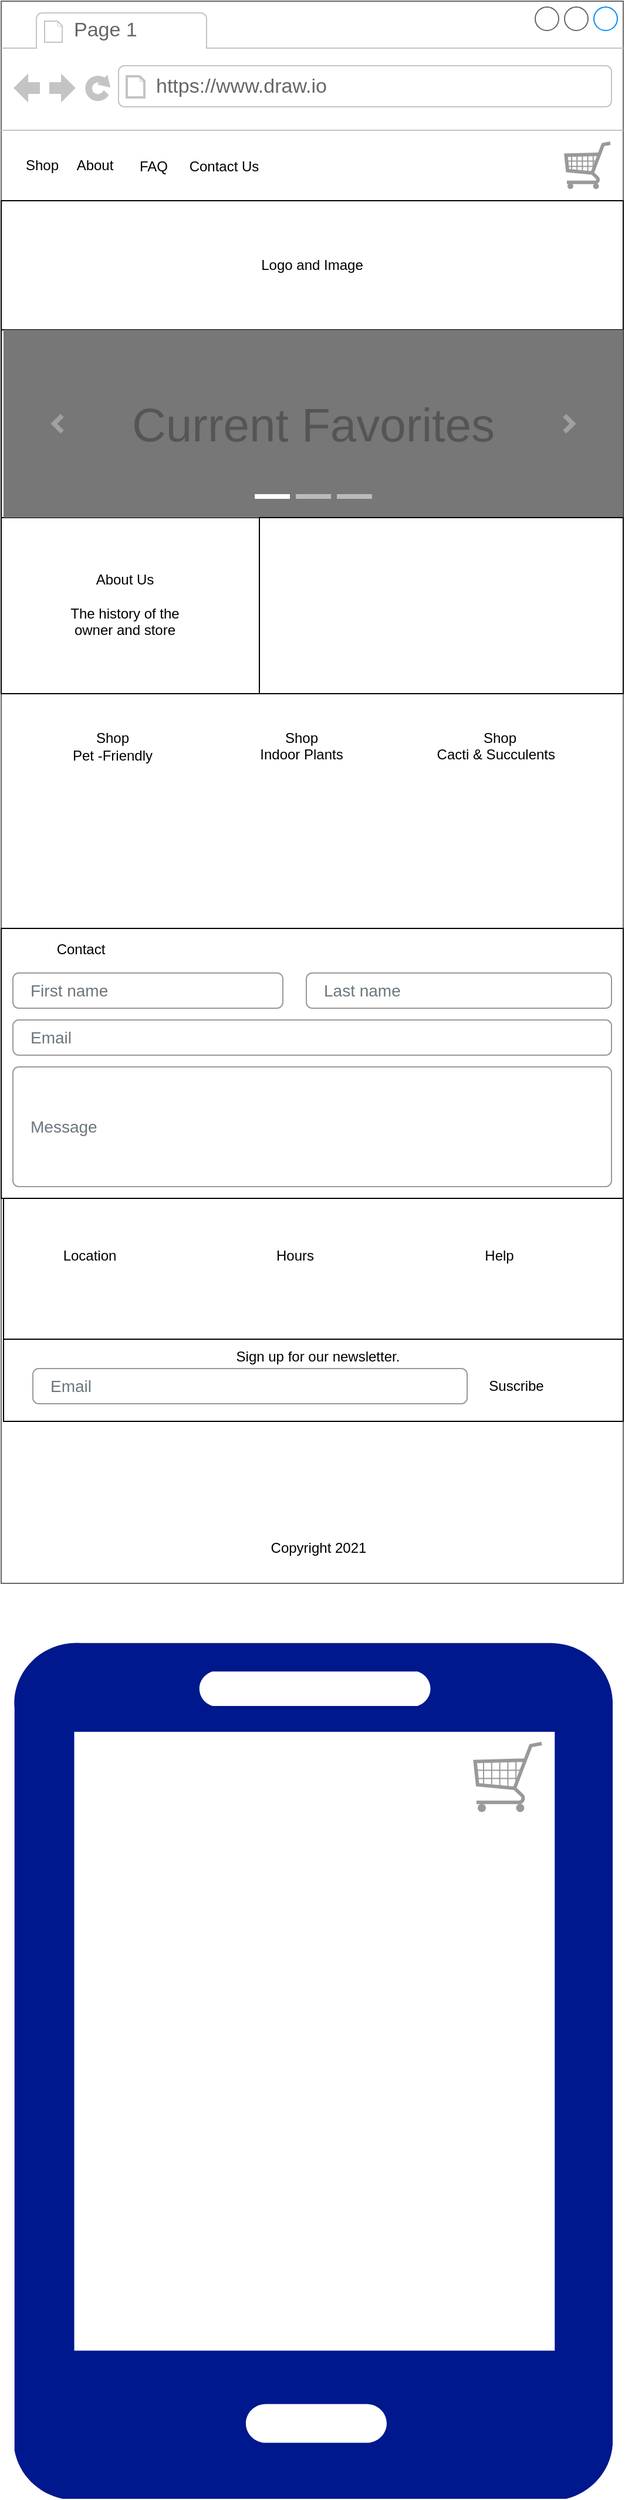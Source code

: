 <mxfile version="14.2.5" type="github">
  <diagram id="4ks3DGEPLyr1VdRXDdb_" name="Page-1">
    <mxGraphModel dx="1113" dy="658" grid="1" gridSize="10" guides="1" tooltips="1" connect="1" arrows="1" fold="1" page="1" pageScale="1" pageWidth="850" pageHeight="1100" math="0" shadow="0">
      <root>
        <mxCell id="0" />
        <mxCell id="1" parent="0" />
        <mxCell id="LTRvE4BRYarLr9ZSw9s9-1" value="" style="strokeWidth=1;shadow=0;dashed=0;align=center;html=1;shape=mxgraph.mockup.containers.browserWindow;rSize=0;strokeColor=#666666;strokeColor2=#008cff;strokeColor3=#c4c4c4;mainText=,;recursiveResize=0;" parent="1" vertex="1">
          <mxGeometry x="140" y="32" width="530" height="1348" as="geometry" />
        </mxCell>
        <mxCell id="LTRvE4BRYarLr9ZSw9s9-2" value="Page 1" style="strokeWidth=1;shadow=0;dashed=0;align=center;html=1;shape=mxgraph.mockup.containers.anchor;fontSize=17;fontColor=#666666;align=left;" parent="LTRvE4BRYarLr9ZSw9s9-1" vertex="1">
          <mxGeometry x="60" y="12" width="110" height="26" as="geometry" />
        </mxCell>
        <mxCell id="LTRvE4BRYarLr9ZSw9s9-3" value="https://www.draw.io" style="strokeWidth=1;shadow=0;dashed=0;align=center;html=1;shape=mxgraph.mockup.containers.anchor;rSize=0;fontSize=17;fontColor=#666666;align=left;" parent="LTRvE4BRYarLr9ZSw9s9-1" vertex="1">
          <mxGeometry x="130" y="60" width="250" height="26" as="geometry" />
        </mxCell>
        <mxCell id="LTRvE4BRYarLr9ZSw9s9-5" value="" style="verticalLabelPosition=bottom;shadow=0;dashed=0;align=center;html=1;verticalAlign=top;strokeWidth=1;shape=mxgraph.mockup.misc.shoppingCart;strokeColor=#999999;" parent="LTRvE4BRYarLr9ZSw9s9-1" vertex="1">
          <mxGeometry x="480" y="120" width="40" height="40" as="geometry" />
        </mxCell>
        <mxCell id="LTRvE4BRYarLr9ZSw9s9-6" value="" style="rounded=0;whiteSpace=wrap;html=1;" parent="LTRvE4BRYarLr9ZSw9s9-1" vertex="1">
          <mxGeometry y="170" width="530" height="110" as="geometry" />
        </mxCell>
        <mxCell id="LTRvE4BRYarLr9ZSw9s9-7" value="Logo and Image" style="text;html=1;strokeColor=none;fillColor=none;align=center;verticalAlign=middle;whiteSpace=wrap;rounded=0;" parent="LTRvE4BRYarLr9ZSw9s9-1" vertex="1">
          <mxGeometry x="218" y="210" width="94" height="30" as="geometry" />
        </mxCell>
        <mxCell id="LTRvE4BRYarLr9ZSw9s9-35" value="" style="rounded=0;whiteSpace=wrap;html=1;" parent="LTRvE4BRYarLr9ZSw9s9-1" vertex="1">
          <mxGeometry y="440" width="530" height="150" as="geometry" />
        </mxCell>
        <mxCell id="KfPRQVcdiumOj6spdLpO-2" value="About Us&lt;br&gt;&lt;br&gt;The history of the owner and store" style="text;html=1;strokeColor=none;fillColor=none;align=center;verticalAlign=middle;whiteSpace=wrap;rounded=0;" vertex="1" parent="LTRvE4BRYarLr9ZSw9s9-1">
          <mxGeometry x="41" y="468" width="129" height="92" as="geometry" />
        </mxCell>
        <mxCell id="KfPRQVcdiumOj6spdLpO-11" value="" style="rounded=0;whiteSpace=wrap;html=1;" vertex="1" parent="LTRvE4BRYarLr9ZSw9s9-1">
          <mxGeometry y="280" width="530" height="160" as="geometry" />
        </mxCell>
        <mxCell id="KfPRQVcdiumOj6spdLpO-24" value="Current Favorites" style="html=1;shadow=0;dashed=0;strokeColor=none;strokeWidth=1;fillColor=#777777;fontColor=#555555;whiteSpace=wrap;align=center;verticalAlign=middle;fontStyle=0;fontSize=40;" vertex="1" parent="LTRvE4BRYarLr9ZSw9s9-1">
          <mxGeometry x="2" y="280" width="528" height="160" as="geometry" />
        </mxCell>
        <mxCell id="KfPRQVcdiumOj6spdLpO-25" value="" style="html=1;verticalLabelPosition=bottom;labelBackgroundColor=#ffffff;verticalAlign=top;shadow=0;dashed=0;strokeWidth=4;shape=mxgraph.ios7.misc.more;strokeColor=#a0a0a0;" vertex="1" parent="KfPRQVcdiumOj6spdLpO-24">
          <mxGeometry x="1" y="0.5" width="7" height="14" relative="1" as="geometry">
            <mxPoint x="-50" y="-7" as="offset" />
          </mxGeometry>
        </mxCell>
        <mxCell id="KfPRQVcdiumOj6spdLpO-26" value="" style="flipH=1;html=1;verticalLabelPosition=bottom;labelBackgroundColor=#ffffff;verticalAlign=top;shadow=0;dashed=0;strokeWidth=4;shape=mxgraph.ios7.misc.more;strokeColor=#a0a0a0;" vertex="1" parent="KfPRQVcdiumOj6spdLpO-24">
          <mxGeometry y="0.5" width="7" height="14" relative="1" as="geometry">
            <mxPoint x="43" y="-7" as="offset" />
          </mxGeometry>
        </mxCell>
        <mxCell id="KfPRQVcdiumOj6spdLpO-27" value="" style="html=1;shadow=0;strokeColor=none;fillColor=#ffffff;" vertex="1" parent="KfPRQVcdiumOj6spdLpO-24">
          <mxGeometry x="0.5" y="1" width="30" height="4" relative="1" as="geometry">
            <mxPoint x="-50" y="-20" as="offset" />
          </mxGeometry>
        </mxCell>
        <mxCell id="KfPRQVcdiumOj6spdLpO-28" value="" style="html=1;shadow=0;strokeColor=none;fillColor=#BBBBBB;" vertex="1" parent="KfPRQVcdiumOj6spdLpO-24">
          <mxGeometry x="0.5" y="1" width="30" height="4" relative="1" as="geometry">
            <mxPoint x="-15" y="-20" as="offset" />
          </mxGeometry>
        </mxCell>
        <mxCell id="KfPRQVcdiumOj6spdLpO-29" value="" style="html=1;shadow=0;strokeColor=none;fillColor=#BBBBBB;" vertex="1" parent="KfPRQVcdiumOj6spdLpO-24">
          <mxGeometry x="0.5" y="1" width="30" height="4" relative="1" as="geometry">
            <mxPoint x="20" y="-20" as="offset" />
          </mxGeometry>
        </mxCell>
        <mxCell id="KfPRQVcdiumOj6spdLpO-32" value="" style="rounded=0;whiteSpace=wrap;html=1;" vertex="1" parent="LTRvE4BRYarLr9ZSw9s9-1">
          <mxGeometry x="220" y="440" width="310" height="150" as="geometry" />
        </mxCell>
        <mxCell id="KfPRQVcdiumOj6spdLpO-33" value="" style="shape=image;html=1;verticalAlign=top;verticalLabelPosition=bottom;labelBackgroundColor=#ffffff;imageAspect=0;aspect=fixed;image=https://cdn0.iconfinder.com/data/icons/set-app-incredibles/24/Image-01-128.png" vertex="1" parent="LTRvE4BRYarLr9ZSw9s9-1">
          <mxGeometry x="312" y="450" width="128" height="128" as="geometry" />
        </mxCell>
        <mxCell id="KfPRQVcdiumOj6spdLpO-34" value="" style="shape=image;html=1;verticalAlign=top;verticalLabelPosition=bottom;labelBackgroundColor=#ffffff;imageAspect=0;aspect=fixed;image=https://cdn0.iconfinder.com/data/icons/set-app-incredibles/24/Image-01-128.png" vertex="1" parent="LTRvE4BRYarLr9ZSw9s9-1">
          <mxGeometry x="30.5" y="655.5" width="128" height="128" as="geometry" />
        </mxCell>
        <mxCell id="KfPRQVcdiumOj6spdLpO-36" value="" style="shape=image;html=1;verticalAlign=top;verticalLabelPosition=bottom;labelBackgroundColor=#ffffff;imageAspect=0;aspect=fixed;image=https://cdn0.iconfinder.com/data/icons/set-app-incredibles/24/Image-01-128.png" vertex="1" parent="LTRvE4BRYarLr9ZSw9s9-1">
          <mxGeometry x="360.5" y="655.5" width="128" height="128" as="geometry" />
        </mxCell>
        <mxCell id="KfPRQVcdiumOj6spdLpO-35" value="" style="shape=image;html=1;verticalAlign=top;verticalLabelPosition=bottom;labelBackgroundColor=#ffffff;imageAspect=0;aspect=fixed;image=https://cdn0.iconfinder.com/data/icons/set-app-incredibles/24/Image-01-128.png" vertex="1" parent="LTRvE4BRYarLr9ZSw9s9-1">
          <mxGeometry x="191.5" y="655.5" width="128" height="128" as="geometry" />
        </mxCell>
        <mxCell id="KfPRQVcdiumOj6spdLpO-37" value="Shop &lt;br&gt;&lt;span style=&quot;color: rgba(0 , 0 , 0 , 0) ; font-family: monospace ; font-size: 0px&quot;&gt;%3CmxGraphModel%3E%3Croot%3E%3CmxCell%20id%3D%220%22%2F%3E%3CmxCell%20id%3D%221%22%20parent%3D%220%22%2F%3E%3CmxCell%20id%3D%222%22%20value%3D%22%22%20style%3D%22shape%3Dimage%3Bhtml%3D1%3BverticalAlign%3Dtop%3BverticalLabelPosition%3Dbottom%3BlabelBackgroundColor%3D%23ffffff%3BimageAspect%3D0%3Baspect%3Dfixed%3Bimage%3Dhttps%3A%2F%2Fcdn0.iconfinder.com%2Fdata%2Ficons%2Fset-app-incredibles%2F24%2FImage-01-128.png%22%20vertex%3D%221%22%20parent%3D%221%22%3E%3CmxGeometry%20x%3D%22170%22%20y%3D%22700%22%20width%3D%22128%22%20height%3D%22128%22%20as%3D%22geometry%22%2F%3E%3C%2FmxCell%3E%3C%2Froot%3E%3C%2FmxGraphModel%3E&lt;/span&gt;Pet -Friendly" style="text;html=1;strokeColor=none;fillColor=none;align=center;verticalAlign=middle;whiteSpace=wrap;rounded=0;" vertex="1" parent="LTRvE4BRYarLr9ZSw9s9-1">
          <mxGeometry x="54.5" y="620.5" width="80" height="28" as="geometry" />
        </mxCell>
        <mxCell id="KfPRQVcdiumOj6spdLpO-38" value="Shop &lt;br&gt;Indoor Plants&lt;br&gt;&lt;span style=&quot;color: rgba(0 , 0 , 0 , 0) ; font-family: monospace ; font-size: 0px&quot;&gt;%3CmxGraphModel%3E%3Croot%3E%3CmxCell%20id%3D%220%22%2F%3E%3CmxCell%20id%3D%221%22%20parent%3D%220%22%2F%3E%3CmxCell%20id%3D%222%22%20value%3D%22%22%20style%3D%22shape%3Dimage%3Bhtml%3D1%3BverticalAlign%3Dtop%3BverticalLabelPosition%3Dbottom%3BlabelBackgroundColor%3D%23ffffff%3BimageAspect%3D0%3Baspect%3Dfixed%3Bimage%3Dhttps%3A%2F%2Fcdn0.iconfinder.com%2Fdata%2Ficons%2Fset-app-incredibles%2F24%2FImage-01-128.png%22%20vertex%3D%221%22%20parent%3D%221%22%3E%3CmxGeometry%20x%3D%22170%22%20y%3D%22700%22%20width%3D%22128%22%20height%3D%22128%22%20as%3D%22geometry%22%2F%3E%3C%2FmxCell%3E%3C%2Froot%3E%3C%2FmxGraphModel%3EIndoor Plants&lt;/span&gt;" style="text;html=1;strokeColor=none;fillColor=none;align=center;verticalAlign=middle;whiteSpace=wrap;rounded=0;" vertex="1" parent="LTRvE4BRYarLr9ZSw9s9-1">
          <mxGeometry x="215.5" y="627.5" width="80" height="28" as="geometry" />
        </mxCell>
        <mxCell id="KfPRQVcdiumOj6spdLpO-39" value="Shop&lt;br&gt;Cacti &amp;amp; Succulents&amp;nbsp;&amp;nbsp;&lt;br&gt;&lt;span style=&quot;color: rgba(0 , 0 , 0 , 0) ; font-family: monospace ; font-size: 0px&quot;&gt;%3CmxGraphModel%3E%3Croot%3E%3CmxCell%20id%3D%220%22%2F%3E%3CmxCell%20id%3D%221%22%20parent%3D%220%22%2F%3E%3CmxCell%20id%3D%222%22%20value%3D%22%22%20style%3D%22shape%3Dimage%3Bhtml%3D1%3BverticalAlign%3Dtop%3BverticalLabelPosition%3Dbottom%3BlabelBackgroundColor%3D%23ffffff%3BimageAspect%3D0%3Baspect%3Dfixed%3Bimage%3Dhttps%3A%2F%2Fcdn0.iconfinder.com%2Fdata%2Ficons%2Fset-app-incredibles%2F24%2FImage-01-128.png%22%20vertex%3D%221%22%20parent%3D%221%22%3E%3CmxGeometry%20x%3D%22170%22%20y%3D%22700%22%20width%3D%22128%22%20height%3D%22128%22%20as%3D%22geometry%22%2F%3E%3C%2FmxCell%3E%3C%2Froot%3E%3C%2FmxGraphModel%3ECacti &amp;amp; Succulents&lt;/span&gt;" style="text;html=1;strokeColor=none;fillColor=none;align=center;verticalAlign=middle;whiteSpace=wrap;rounded=0;" vertex="1" parent="LTRvE4BRYarLr9ZSw9s9-1">
          <mxGeometry x="349.5" y="618" width="150" height="47" as="geometry" />
        </mxCell>
        <mxCell id="KfPRQVcdiumOj6spdLpO-40" value="" style="rounded=0;whiteSpace=wrap;html=1;" vertex="1" parent="LTRvE4BRYarLr9ZSw9s9-1">
          <mxGeometry y="790" width="530" height="230" as="geometry" />
        </mxCell>
        <mxCell id="KfPRQVcdiumOj6spdLpO-41" value="Shop" style="text;html=1;strokeColor=none;fillColor=none;align=center;verticalAlign=middle;whiteSpace=wrap;rounded=0;" vertex="1" parent="LTRvE4BRYarLr9ZSw9s9-1">
          <mxGeometry x="14.5" y="130" width="40" height="20" as="geometry" />
        </mxCell>
        <mxCell id="KfPRQVcdiumOj6spdLpO-42" value="About" style="text;html=1;strokeColor=none;fillColor=none;align=center;verticalAlign=middle;whiteSpace=wrap;rounded=0;" vertex="1" parent="LTRvE4BRYarLr9ZSw9s9-1">
          <mxGeometry x="60" y="130" width="40" height="20" as="geometry" />
        </mxCell>
        <mxCell id="KfPRQVcdiumOj6spdLpO-43" value="FAQ" style="text;html=1;strokeColor=none;fillColor=none;align=center;verticalAlign=middle;whiteSpace=wrap;rounded=0;" vertex="1" parent="LTRvE4BRYarLr9ZSw9s9-1">
          <mxGeometry x="110" y="131" width="40" height="20" as="geometry" />
        </mxCell>
        <mxCell id="KfPRQVcdiumOj6spdLpO-44" value="Contact Us" style="text;html=1;strokeColor=none;fillColor=none;align=center;verticalAlign=middle;whiteSpace=wrap;rounded=0;" vertex="1" parent="LTRvE4BRYarLr9ZSw9s9-1">
          <mxGeometry x="158.5" y="131" width="61.5" height="20" as="geometry" />
        </mxCell>
        <mxCell id="KfPRQVcdiumOj6spdLpO-63" value="First name" style="html=1;shadow=0;dashed=0;shape=mxgraph.bootstrap.rrect;rSize=5;fillColor=none;strokeColor=#999999;align=left;spacing=15;fontSize=14;fontColor=#6C767D;" vertex="1" parent="LTRvE4BRYarLr9ZSw9s9-1">
          <mxGeometry x="10" y="828" width="230" height="30" as="geometry" />
        </mxCell>
        <mxCell id="KfPRQVcdiumOj6spdLpO-64" value="Last name" style="html=1;shadow=0;dashed=0;shape=mxgraph.bootstrap.rrect;rSize=5;fillColor=none;strokeColor=#999999;align=left;spacing=15;fontSize=14;fontColor=#6C767D;" vertex="1" parent="LTRvE4BRYarLr9ZSw9s9-1">
          <mxGeometry x="260" y="828" width="260" height="30" as="geometry" />
        </mxCell>
        <mxCell id="KfPRQVcdiumOj6spdLpO-70" value="Email" style="html=1;shadow=0;dashed=0;shape=mxgraph.bootstrap.rrect;rSize=5;fillColor=none;strokeColor=#999999;align=left;spacing=15;fontSize=14;fontColor=#6C767D;" vertex="1" parent="LTRvE4BRYarLr9ZSw9s9-1">
          <mxGeometry x="10" y="868" width="510" height="30" as="geometry" />
        </mxCell>
        <mxCell id="KfPRQVcdiumOj6spdLpO-71" value="Message" style="html=1;shadow=0;dashed=0;shape=mxgraph.bootstrap.rrect;rSize=5;fillColor=none;strokeColor=#999999;align=left;spacing=15;fontSize=14;fontColor=#6C767D;" vertex="1" parent="LTRvE4BRYarLr9ZSw9s9-1">
          <mxGeometry x="10" y="908" width="510" height="102" as="geometry" />
        </mxCell>
        <mxCell id="KfPRQVcdiumOj6spdLpO-72" value="Contact" style="text;html=1;strokeColor=none;fillColor=none;align=center;verticalAlign=middle;whiteSpace=wrap;rounded=0;" vertex="1" parent="LTRvE4BRYarLr9ZSw9s9-1">
          <mxGeometry x="14.5" y="798" width="105.5" height="20" as="geometry" />
        </mxCell>
        <mxCell id="KfPRQVcdiumOj6spdLpO-74" value="" style="rounded=0;whiteSpace=wrap;html=1;" vertex="1" parent="LTRvE4BRYarLr9ZSw9s9-1">
          <mxGeometry x="2" y="1020" width="528" height="120" as="geometry" />
        </mxCell>
        <mxCell id="KfPRQVcdiumOj6spdLpO-73" value="" style="rounded=0;whiteSpace=wrap;html=1;" vertex="1" parent="LTRvE4BRYarLr9ZSw9s9-1">
          <mxGeometry x="2" y="1140" width="528" height="70" as="geometry" />
        </mxCell>
        <mxCell id="KfPRQVcdiumOj6spdLpO-75" value="Location" style="text;html=1;strokeColor=none;fillColor=none;align=center;verticalAlign=middle;whiteSpace=wrap;rounded=0;" vertex="1" parent="LTRvE4BRYarLr9ZSw9s9-1">
          <mxGeometry x="41" y="1048" width="69" height="42" as="geometry" />
        </mxCell>
        <mxCell id="KfPRQVcdiumOj6spdLpO-76" value="Hours" style="text;html=1;strokeColor=none;fillColor=none;align=center;verticalAlign=middle;whiteSpace=wrap;rounded=0;" vertex="1" parent="LTRvE4BRYarLr9ZSw9s9-1">
          <mxGeometry x="215.5" y="1048" width="69" height="42" as="geometry" />
        </mxCell>
        <mxCell id="KfPRQVcdiumOj6spdLpO-77" value="Help" style="text;html=1;strokeColor=none;fillColor=none;align=center;verticalAlign=middle;whiteSpace=wrap;rounded=0;" vertex="1" parent="LTRvE4BRYarLr9ZSw9s9-1">
          <mxGeometry x="390" y="1048" width="69" height="42" as="geometry" />
        </mxCell>
        <mxCell id="KfPRQVcdiumOj6spdLpO-79" value="Sign up for our newsletter." style="text;html=1;strokeColor=none;fillColor=none;align=center;verticalAlign=middle;whiteSpace=wrap;rounded=0;" vertex="1" parent="LTRvE4BRYarLr9ZSw9s9-1">
          <mxGeometry x="150" y="1145" width="240" height="20" as="geometry" />
        </mxCell>
        <mxCell id="KfPRQVcdiumOj6spdLpO-80" value="Email" style="html=1;shadow=0;dashed=0;shape=mxgraph.bootstrap.rrect;rSize=5;fillColor=none;strokeColor=#999999;align=left;spacing=15;fontSize=14;fontColor=#6C767D;" vertex="1" parent="LTRvE4BRYarLr9ZSw9s9-1">
          <mxGeometry x="27" y="1165" width="370" height="30" as="geometry" />
        </mxCell>
        <mxCell id="KfPRQVcdiumOj6spdLpO-83" value="Suscribe" style="text;html=1;strokeColor=none;fillColor=none;align=center;verticalAlign=middle;whiteSpace=wrap;rounded=0;" vertex="1" parent="LTRvE4BRYarLr9ZSw9s9-1">
          <mxGeometry x="419" y="1170" width="40" height="20" as="geometry" />
        </mxCell>
        <mxCell id="KfPRQVcdiumOj6spdLpO-86" value="" style="shape=image;html=1;verticalAlign=top;verticalLabelPosition=bottom;labelBackgroundColor=#ffffff;imageAspect=0;aspect=fixed;image=https://cdn1.iconfinder.com/data/icons/logotypes/32/pinterest-128.png" vertex="1" parent="LTRvE4BRYarLr9ZSw9s9-1">
          <mxGeometry x="371.5" y="1223.75" width="68.5" height="68.5" as="geometry" />
        </mxCell>
        <mxCell id="KfPRQVcdiumOj6spdLpO-85" value="" style="shape=image;html=1;verticalAlign=top;verticalLabelPosition=bottom;labelBackgroundColor=#ffffff;imageAspect=0;aspect=fixed;image=https://cdn4.iconfinder.com/data/icons/social-media-logos-6/512/62-instagram-128.png" vertex="1" parent="LTRvE4BRYarLr9ZSw9s9-1">
          <mxGeometry x="232" y="1227" width="68" height="68" as="geometry" />
        </mxCell>
        <mxCell id="KfPRQVcdiumOj6spdLpO-84" value="" style="shape=image;html=1;verticalAlign=top;verticalLabelPosition=bottom;labelBackgroundColor=#ffffff;imageAspect=0;aspect=fixed;image=https://cdn1.iconfinder.com/data/icons/logotypes/32/facebook-128.png" vertex="1" parent="LTRvE4BRYarLr9ZSw9s9-1">
          <mxGeometry x="100" y="1227" width="62" height="62" as="geometry" />
        </mxCell>
        <mxCell id="KfPRQVcdiumOj6spdLpO-87" value="Copyright 2021" style="text;html=1;strokeColor=none;fillColor=none;align=center;verticalAlign=middle;whiteSpace=wrap;rounded=0;" vertex="1" parent="LTRvE4BRYarLr9ZSw9s9-1">
          <mxGeometry x="174.63" y="1308" width="190.75" height="20" as="geometry" />
        </mxCell>
        <mxCell id="KfPRQVcdiumOj6spdLpO-89" value="" style="aspect=fixed;pointerEvents=1;shadow=0;dashed=0;html=1;strokeColor=none;labelPosition=center;verticalLabelPosition=bottom;verticalAlign=top;align=center;fillColor=#00188D;shape=mxgraph.azure.mobile" vertex="1" parent="1">
          <mxGeometry x="150" y="1430" width="511" height="730" as="geometry" />
        </mxCell>
        <mxCell id="KfPRQVcdiumOj6spdLpO-90" value="" style="shape=image;html=1;verticalAlign=top;verticalLabelPosition=bottom;labelBackgroundColor=#ffffff;imageAspect=0;aspect=fixed;image=https://cdn4.iconfinder.com/data/icons/wirecons-free-vector-icons/32/menu-alt-128.png" vertex="1" parent="1">
          <mxGeometry x="210" y="1510" width="80" height="80" as="geometry" />
        </mxCell>
        <mxCell id="KfPRQVcdiumOj6spdLpO-91" value="" style="verticalLabelPosition=bottom;shadow=0;dashed=0;align=center;html=1;verticalAlign=top;strokeWidth=1;shape=mxgraph.mockup.misc.shoppingCart;strokeColor=#999999;" vertex="1" parent="1">
          <mxGeometry x="542" y="1515" width="60" height="60" as="geometry" />
        </mxCell>
      </root>
    </mxGraphModel>
  </diagram>
</mxfile>
